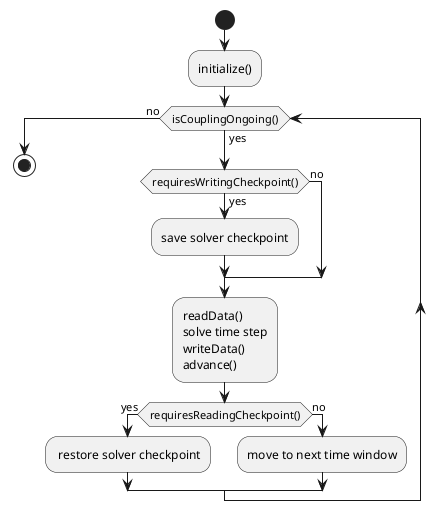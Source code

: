 @startuml inline_umlgraph_1.svg
skinparam ConditionEndStyle hline
start
:initialize();

while (isCouplingOngoing()) is (yes)

if (requiresWritingCheckpoint()) then (yes)
:save solver checkpoint;
else (no)
endif

:readData()
solve time step
writeData()
advance();

if (requiresReadingCheckpoint()) then (yes)
: restore solver checkpoint;
else (no)
:move to next time window;
endif


endwhile (no)

stop
@enduml
@startuml inline_umlgraph_2.svg
skinparam conditionEndStyle hline
start
:Participant();
note right: Create a participant
:setMeshVertices();
note right: Define your meshes
rectangle {
note right
//Define mesh connectivity//
----
Only required for
* projection mappings
* cell mappings
* watch integrals
* scaled-consistent mappings
end note
if ( requiresMeshConnectivityFor()) then (yes)
:setMeshEdges()
setMeshTriangles()
setMeshTetrahedra();
else (no)
endif
}

rectangle {

note right
//Provide initial data//
----
Only required for non-zero
boundary conditions.
end note

if (requiresInitialData()) then (yes)
:writeData();
else (no)
endif
}

:initialize();
note right: Initialize coupling

while (isCouplingOnGoing()) is (yes)

rectangle {
note right
//Implicit coupling//
----
New time window
Save solver state
end note
if (requiresWritingCheckpoint()) then (yes)
:solver writes checkpoint;
else (no)
endif
}

:precice_dt = getMaxTimeStepSize()
solver_dt = solverGetAdaptiveDt()
dt = min(precice_dt, solver_dt);
note right: Agree on time step size

:readData()
solverDoTimeStep(dt)
writeData()
advance(dt);
note right: Compute time step

rectangle {
note right
//Implicit coupling//
----
Iteration didn't converge
Restore solver state
----
Iteration converged
Move solver to next time window
end note
if (requiresReadingCheckpoint()) then (yes)
:solver reads checkpoint;
else (no)
:solver moves in time;
endif
}

endwhile (no)

stop
@enduml
@startuml serializedMesh.svg
 box "Participant A"
 database  Mesh as ma
 collections  SerializedMesh  as sma
 endbox
 box "Participant B"
 collections SerializedMesh as smb
 database Mesh as mb
 endbox

 activate ma
 ma -> sma : serialize
 activate sma
 sma -> sma : validate
 sma -> smb: (broadcast)\nsend/receive
 activate smb
 sma -> ma
 destroy sma
 smb -> smb : validate
 smb -> mb : toMesh
 activate mb
@enduml
